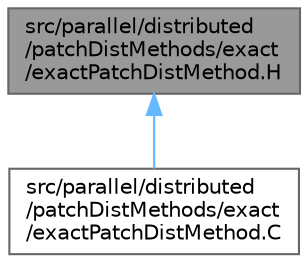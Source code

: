 digraph "src/parallel/distributed/patchDistMethods/exact/exactPatchDistMethod.H"
{
 // LATEX_PDF_SIZE
  bgcolor="transparent";
  edge [fontname=Helvetica,fontsize=10,labelfontname=Helvetica,labelfontsize=10];
  node [fontname=Helvetica,fontsize=10,shape=box,height=0.2,width=0.4];
  Node1 [id="Node000001",label="src/parallel/distributed\l/patchDistMethods/exact\l/exactPatchDistMethod.H",height=0.2,width=0.4,color="gray40", fillcolor="grey60", style="filled", fontcolor="black",tooltip=" "];
  Node1 -> Node2 [id="edge1_Node000001_Node000002",dir="back",color="steelblue1",style="solid",tooltip=" "];
  Node2 [id="Node000002",label="src/parallel/distributed\l/patchDistMethods/exact\l/exactPatchDistMethod.C",height=0.2,width=0.4,color="grey40", fillcolor="white", style="filled",URL="$exactPatchDistMethod_8C.html",tooltip=" "];
}
